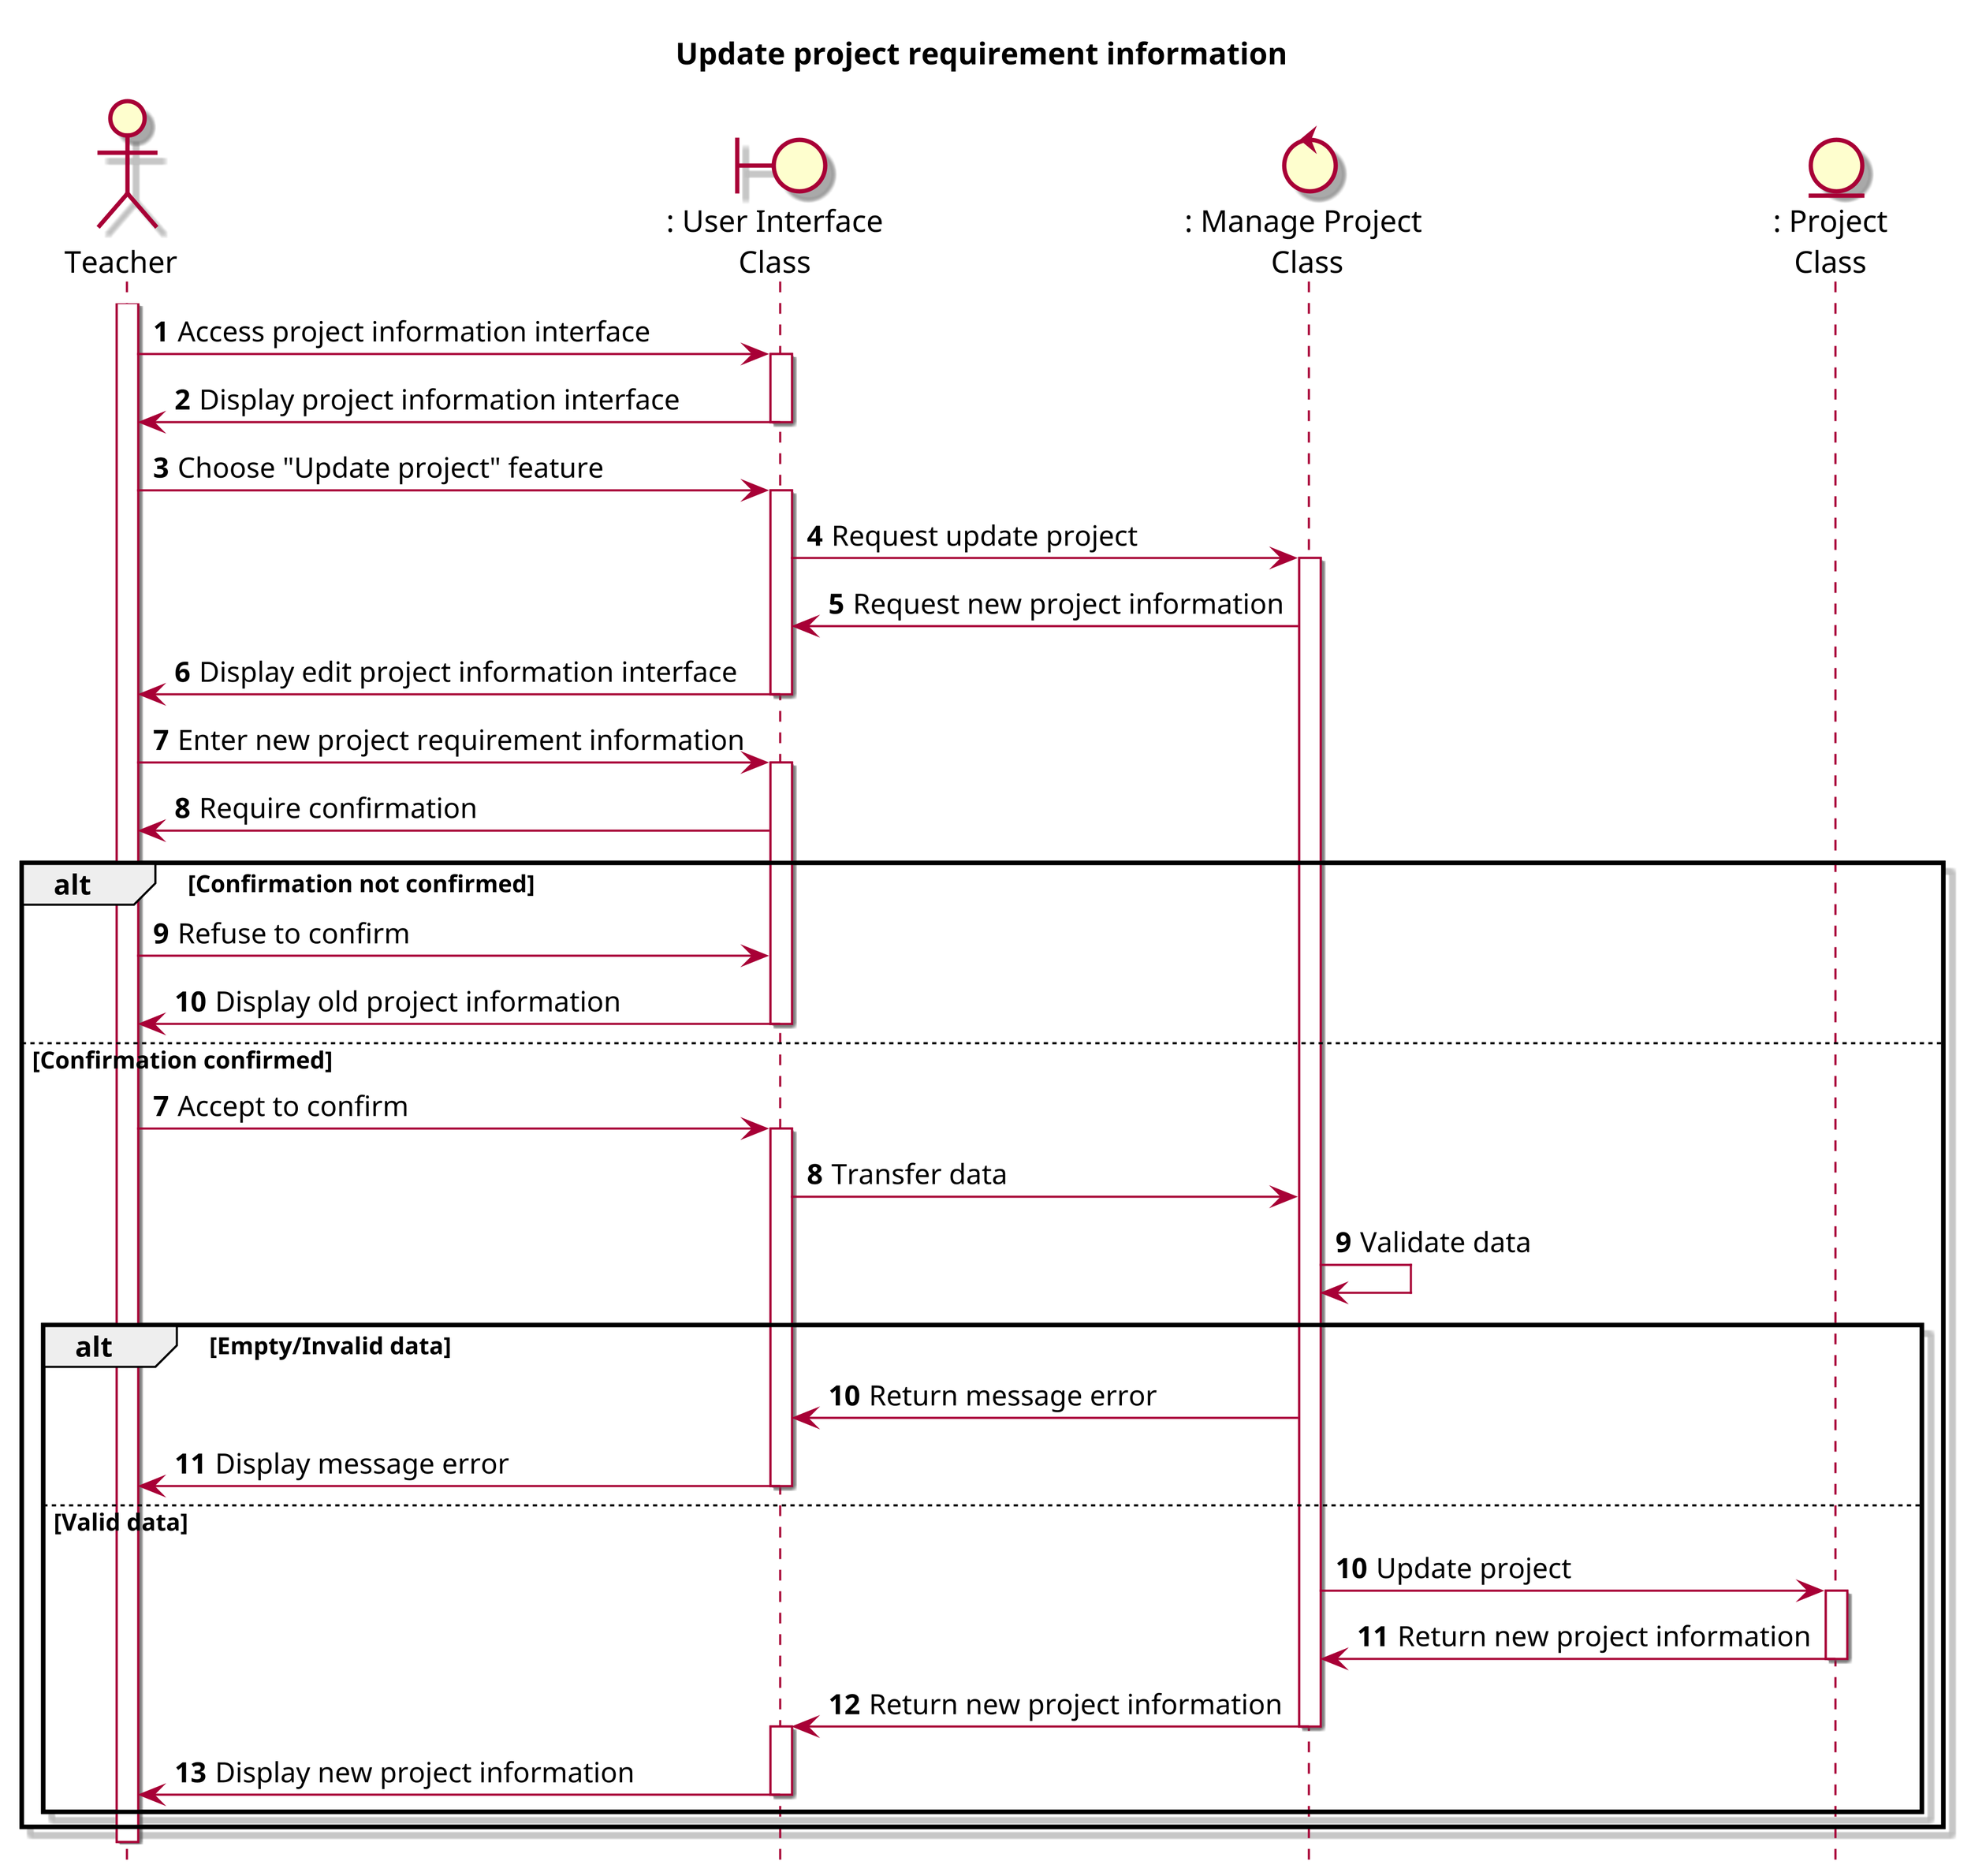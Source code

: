 @startuml UpdateProjectRequirementInformation
skin rose
scale 5
hide footbox

title "Update project requirement information"
actor "Teacher" as aa
boundary ": User Interface\nClass" as ui
control ": Manage Project\n Class" as mp
entity ": Project\nClass" as p
autonumber
aa ++
aa -> ui ++: Access project information interface
ui -> aa --: Display project information interface
aa -> ui ++: Choose "Update project" feature
ui -> mp ++: Request update project
mp -> ui: Request new project information
ui -> aa --: Display edit project information interface
aa -> ui ++: Enter new project requirement information
ui -> aa: Require confirmation
alt Confirmation not confirmed
  aa -> ui: Refuse to confirm
  ui -> aa --: Display old project information
else Confirmation confirmed
  autonumber 7
  aa -> ui ++: Accept to confirm
  ui -> mp: Transfer data
  mp -> mp: Validate data
  alt Empty/Invalid data
    mp -> ui: Return message error
    ui -> aa --: Display message error
  else Valid data
    autonumber 10
    mp -> p ++: Update project
    p -> mp --: Return new project information
    mp -> ui --++: Return new project information
    ui -> aa --: Display new project information
  end
end
aa --
@enduml